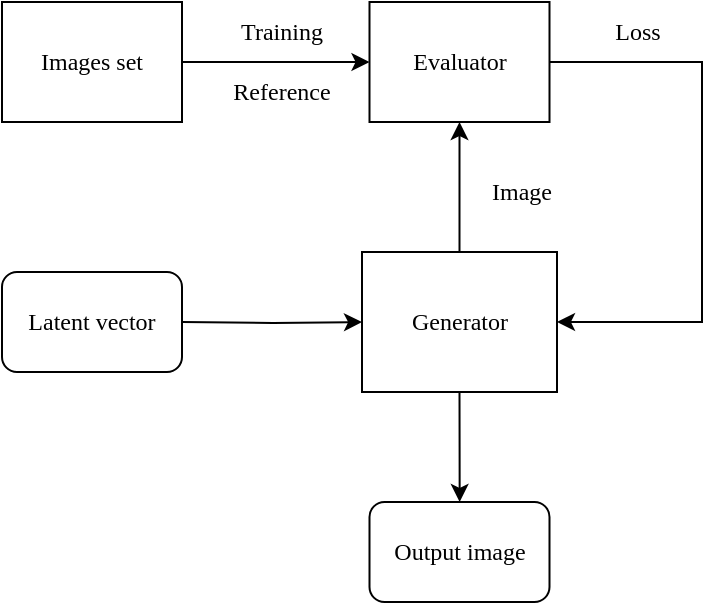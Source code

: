 <mxfile version="26.2.2" pages="3">
  <diagram name="structure" id="Dahm2iH1nHgYejnUkIqc">
    <mxGraphModel dx="788" dy="490" grid="1" gridSize="10" guides="1" tooltips="1" connect="1" arrows="1" fold="1" page="1" pageScale="1" pageWidth="850" pageHeight="1100" math="0" shadow="0">
      <root>
        <mxCell id="0" />
        <mxCell id="1" parent="0" />
        <mxCell id="kl79jJlU1wFNDWbPW0iV-21" style="edgeStyle=orthogonalEdgeStyle;rounded=0;orthogonalLoop=1;jettySize=auto;html=1;exitX=0.5;exitY=0;exitDx=0;exitDy=0;entryX=0.5;entryY=1;entryDx=0;entryDy=0;" parent="1" source="kl79jJlU1wFNDWbPW0iV-5" target="kl79jJlU1wFNDWbPW0iV-20" edge="1">
          <mxGeometry relative="1" as="geometry" />
        </mxCell>
        <mxCell id="86YI9iS-tSVmvQNRwnrU-9" style="edgeStyle=orthogonalEdgeStyle;rounded=0;orthogonalLoop=1;jettySize=auto;html=1;exitX=0.5;exitY=1;exitDx=0;exitDy=0;" edge="1" parent="1" source="kl79jJlU1wFNDWbPW0iV-5">
          <mxGeometry relative="1" as="geometry">
            <mxPoint x="328.833" y="510" as="targetPoint" />
          </mxGeometry>
        </mxCell>
        <mxCell id="kl79jJlU1wFNDWbPW0iV-5" value="Generator" style="rounded=0;whiteSpace=wrap;html=1;fontFamily=Times New Roman;fontStyle=0" parent="1" vertex="1">
          <mxGeometry x="280" y="385" width="97.5" height="70" as="geometry" />
        </mxCell>
        <mxCell id="kl79jJlU1wFNDWbPW0iV-19" style="edgeStyle=orthogonalEdgeStyle;rounded=0;orthogonalLoop=1;jettySize=auto;html=1;exitX=1;exitY=0.5;exitDx=0;exitDy=0;entryX=0;entryY=0.5;entryDx=0;entryDy=0;" parent="1" target="kl79jJlU1wFNDWbPW0iV-5" edge="1">
          <mxGeometry relative="1" as="geometry">
            <mxPoint x="190" y="420" as="sourcePoint" />
          </mxGeometry>
        </mxCell>
        <mxCell id="kl79jJlU1wFNDWbPW0iV-20" value="Evaluator" style="rounded=0;whiteSpace=wrap;html=1;fontFamily=Times New Roman;fontStyle=0" parent="1" vertex="1">
          <mxGeometry x="283.75" y="260" width="90" height="60" as="geometry" />
        </mxCell>
        <mxCell id="kl79jJlU1wFNDWbPW0iV-22" value="Image" style="text;html=1;align=center;verticalAlign=middle;whiteSpace=wrap;rounded=0;fontFamily=Times New Roman;" parent="1" vertex="1">
          <mxGeometry x="320" y="340" width="80" height="30" as="geometry" />
        </mxCell>
        <mxCell id="kl79jJlU1wFNDWbPW0iV-23" value="" style="endArrow=classic;html=1;rounded=0;exitX=1;exitY=0.5;exitDx=0;exitDy=0;entryX=1;entryY=0.5;entryDx=0;entryDy=0;" parent="1" source="kl79jJlU1wFNDWbPW0iV-20" target="kl79jJlU1wFNDWbPW0iV-5" edge="1">
          <mxGeometry width="50" height="50" relative="1" as="geometry">
            <mxPoint x="480" y="470" as="sourcePoint" />
            <mxPoint x="530" y="420" as="targetPoint" />
            <Array as="points">
              <mxPoint x="450" y="290" />
              <mxPoint x="450" y="360" />
              <mxPoint x="450" y="420" />
            </Array>
          </mxGeometry>
        </mxCell>
        <mxCell id="kl79jJlU1wFNDWbPW0iV-24" value="Loss" style="text;html=1;align=center;verticalAlign=middle;whiteSpace=wrap;rounded=0;fontFamily=Times New Roman;" parent="1" vertex="1">
          <mxGeometry x="377.5" y="260" width="80" height="30" as="geometry" />
        </mxCell>
        <mxCell id="86YI9iS-tSVmvQNRwnrU-7" style="edgeStyle=orthogonalEdgeStyle;rounded=0;orthogonalLoop=1;jettySize=auto;html=1;exitX=1;exitY=0.5;exitDx=0;exitDy=0;entryX=0;entryY=0.5;entryDx=0;entryDy=0;" edge="1" parent="1" source="86YI9iS-tSVmvQNRwnrU-1" target="kl79jJlU1wFNDWbPW0iV-20">
          <mxGeometry relative="1" as="geometry" />
        </mxCell>
        <mxCell id="86YI9iS-tSVmvQNRwnrU-1" value="Images set" style="rounded=0;whiteSpace=wrap;html=1;fontFamily=Times New Roman;" vertex="1" parent="1">
          <mxGeometry x="100" y="260" width="90" height="60" as="geometry" />
        </mxCell>
        <mxCell id="86YI9iS-tSVmvQNRwnrU-3" value="Training" style="text;html=1;align=center;verticalAlign=middle;whiteSpace=wrap;rounded=0;fontFamily=Times New Roman;" vertex="1" parent="1">
          <mxGeometry x="200" y="260" width="80" height="30" as="geometry" />
        </mxCell>
        <mxCell id="86YI9iS-tSVmvQNRwnrU-4" value="Reference" style="text;html=1;align=center;verticalAlign=middle;whiteSpace=wrap;rounded=0;fontFamily=Times New Roman;" vertex="1" parent="1">
          <mxGeometry x="200" y="290" width="80" height="30" as="geometry" />
        </mxCell>
        <mxCell id="86YI9iS-tSVmvQNRwnrU-10" value="Output image" style="rounded=1;whiteSpace=wrap;html=1;fontFamily=Times New Roman;" vertex="1" parent="1">
          <mxGeometry x="283.75" y="510" width="90" height="50" as="geometry" />
        </mxCell>
        <mxCell id="86YI9iS-tSVmvQNRwnrU-30" value="Latent vector" style="rounded=1;whiteSpace=wrap;html=1;fontFamily=Times New Roman;" vertex="1" parent="1">
          <mxGeometry x="100" y="395" width="90" height="50" as="geometry" />
        </mxCell>
      </root>
    </mxGraphModel>
  </diagram>
  <diagram id="Gzi3t-29f1xiL4OOLHb9" name="generator">
    <mxGraphModel dx="788" dy="490" grid="1" gridSize="10" guides="1" tooltips="1" connect="1" arrows="1" fold="1" page="1" pageScale="1" pageWidth="850" pageHeight="1100" math="0" shadow="0">
      <root>
        <mxCell id="0" />
        <mxCell id="1" parent="0" />
        <mxCell id="_5LqWCw-oSwA1aLrnJc0-1" style="edgeStyle=orthogonalEdgeStyle;rounded=0;orthogonalLoop=1;jettySize=auto;html=1;exitX=1;exitY=0.5;exitDx=0;exitDy=0;entryX=0;entryY=0.5;entryDx=0;entryDy=0;" edge="1" parent="1" source="_5LqWCw-oSwA1aLrnJc0-2" target="_5LqWCw-oSwA1aLrnJc0-4">
          <mxGeometry relative="1" as="geometry" />
        </mxCell>
        <mxCell id="_5LqWCw-oSwA1aLrnJc0-2" value="Fully connected&lt;div&gt;Neural network&lt;/div&gt;" style="rounded=0;whiteSpace=wrap;html=1;fontFamily=Times New Roman;horizontal=0;" vertex="1" parent="1">
          <mxGeometry x="175" y="350" width="90" height="170" as="geometry" />
        </mxCell>
        <mxCell id="_5LqWCw-oSwA1aLrnJc0-3" style="edgeStyle=orthogonalEdgeStyle;rounded=0;orthogonalLoop=1;jettySize=auto;html=1;exitX=1;exitY=0.5;exitDx=0;exitDy=0;" edge="1" parent="1" source="_5LqWCw-oSwA1aLrnJc0-4">
          <mxGeometry relative="1" as="geometry">
            <mxPoint x="490" y="435" as="targetPoint" />
          </mxGeometry>
        </mxCell>
        <mxCell id="_5LqWCw-oSwA1aLrnJc0-4" value="Convolution layers" style="rounded=0;whiteSpace=wrap;html=1;fontFamily=Times New Roman;horizontal=0;" vertex="1" parent="1">
          <mxGeometry x="360" y="350" width="90" height="170" as="geometry" />
        </mxCell>
        <mxCell id="_5LqWCw-oSwA1aLrnJc0-5" value="" style="edgeStyle=orthogonalEdgeStyle;rounded=0;orthogonalLoop=1;jettySize=auto;html=1;" edge="1" parent="1" target="_5LqWCw-oSwA1aLrnJc0-2">
          <mxGeometry relative="1" as="geometry">
            <mxPoint x="150" y="435" as="sourcePoint" />
          </mxGeometry>
        </mxCell>
        <mxCell id="_5LqWCw-oSwA1aLrnJc0-6" value="&lt;div&gt;Generated&lt;/div&gt;Feature&lt;div&gt;maps&lt;/div&gt;" style="text;html=1;align=center;verticalAlign=middle;whiteSpace=wrap;rounded=0;fontFamily=Times New Roman;" vertex="1" parent="1">
          <mxGeometry x="270" y="350" width="80" height="70" as="geometry" />
        </mxCell>
        <mxCell id="_5LqWCw-oSwA1aLrnJc0-7" value="Output image" style="rounded=1;whiteSpace=wrap;html=1;fontFamily=Times New Roman;" vertex="1" parent="1">
          <mxGeometry x="490" y="410" width="90" height="50" as="geometry" />
        </mxCell>
        <mxCell id="_5LqWCw-oSwA1aLrnJc0-8" value="Latent vector" style="rounded=1;whiteSpace=wrap;html=1;fontFamily=Times New Roman;" vertex="1" parent="1">
          <mxGeometry x="60" y="410" width="90" height="50" as="geometry" />
        </mxCell>
      </root>
    </mxGraphModel>
  </diagram>
  <diagram id="CRfLKNhTAg4yFMDN7W7J" name="evaluator">
    <mxGraphModel dx="788" dy="490" grid="1" gridSize="10" guides="1" tooltips="1" connect="1" arrows="1" fold="1" page="1" pageScale="1" pageWidth="850" pageHeight="1100" math="0" shadow="0">
      <root>
        <mxCell id="0" />
        <mxCell id="1" parent="0" />
        <mxCell id="KBNhvcPPOMQMi5Gl_Drx-1" style="edgeStyle=orthogonalEdgeStyle;rounded=0;orthogonalLoop=1;jettySize=auto;html=1;exitX=1;exitY=0.5;exitDx=0;exitDy=0;entryX=0;entryY=0.5;entryDx=0;entryDy=0;" edge="1" parent="1" source="KBNhvcPPOMQMi5Gl_Drx-2" target="KBNhvcPPOMQMi5Gl_Drx-4">
          <mxGeometry relative="1" as="geometry" />
        </mxCell>
        <mxCell id="KBNhvcPPOMQMi5Gl_Drx-2" value="Encodeer&lt;div&gt;(Convolution layers)&lt;/div&gt;" style="rounded=0;whiteSpace=wrap;html=1;fontFamily=Times New Roman;horizontal=0;" vertex="1" parent="1">
          <mxGeometry x="175" y="320" width="90" height="170" as="geometry" />
        </mxCell>
        <mxCell id="KBNhvcPPOMQMi5Gl_Drx-3" style="edgeStyle=orthogonalEdgeStyle;rounded=0;orthogonalLoop=1;jettySize=auto;html=1;exitX=1;exitY=0.5;exitDx=0;exitDy=0;" edge="1" parent="1" source="KBNhvcPPOMQMi5Gl_Drx-4">
          <mxGeometry relative="1" as="geometry">
            <mxPoint x="490" y="405" as="targetPoint" />
          </mxGeometry>
        </mxCell>
        <mxCell id="KBNhvcPPOMQMi5Gl_Drx-4" value="Decoder&lt;div&gt;(Convolution layers)&lt;/div&gt;" style="rounded=0;whiteSpace=wrap;html=1;fontFamily=Times New Roman;horizontal=0;" vertex="1" parent="1">
          <mxGeometry x="360" y="320" width="90" height="170" as="geometry" />
        </mxCell>
        <mxCell id="KBNhvcPPOMQMi5Gl_Drx-5" value="" style="edgeStyle=orthogonalEdgeStyle;rounded=0;orthogonalLoop=1;jettySize=auto;html=1;" edge="1" parent="1" target="KBNhvcPPOMQMi5Gl_Drx-2">
          <mxGeometry relative="1" as="geometry">
            <mxPoint x="150" y="405" as="sourcePoint" />
          </mxGeometry>
        </mxCell>
        <mxCell id="KBNhvcPPOMQMi5Gl_Drx-6" value="&lt;div&gt;Extracted&lt;/div&gt;Feature&lt;div&gt;maps&lt;/div&gt;" style="text;html=1;align=center;verticalAlign=middle;whiteSpace=wrap;rounded=0;fontFamily=Times New Roman;" vertex="1" parent="1">
          <mxGeometry x="270" y="330" width="80" height="60" as="geometry" />
        </mxCell>
        <mxCell id="KBNhvcPPOMQMi5Gl_Drx-7" value="Reconstructed image" style="rounded=1;whiteSpace=wrap;html=1;fontFamily=Times New Roman;" vertex="1" parent="1">
          <mxGeometry x="490" y="380" width="90" height="50" as="geometry" />
        </mxCell>
        <mxCell id="KBNhvcPPOMQMi5Gl_Drx-8" value="Original image" style="rounded=1;whiteSpace=wrap;html=1;fontFamily=Times New Roman;" vertex="1" parent="1">
          <mxGeometry x="60" y="380" width="90" height="50" as="geometry" />
        </mxCell>
      </root>
    </mxGraphModel>
  </diagram>
</mxfile>
